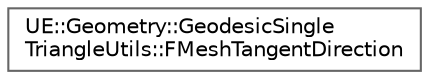 digraph "Graphical Class Hierarchy"
{
 // INTERACTIVE_SVG=YES
 // LATEX_PDF_SIZE
  bgcolor="transparent";
  edge [fontname=Helvetica,fontsize=10,labelfontname=Helvetica,labelfontsize=10];
  node [fontname=Helvetica,fontsize=10,shape=box,height=0.2,width=0.4];
  rankdir="LR";
  Node0 [id="Node000000",label="UE::Geometry::GeodesicSingle\lTriangleUtils::FMeshTangentDirection",height=0.2,width=0.4,color="grey40", fillcolor="white", style="filled",URL="$d4/d4e/structUE_1_1Geometry_1_1GeodesicSingleTriangleUtils_1_1FMeshTangentDirection.html",tooltip=" "];
}
